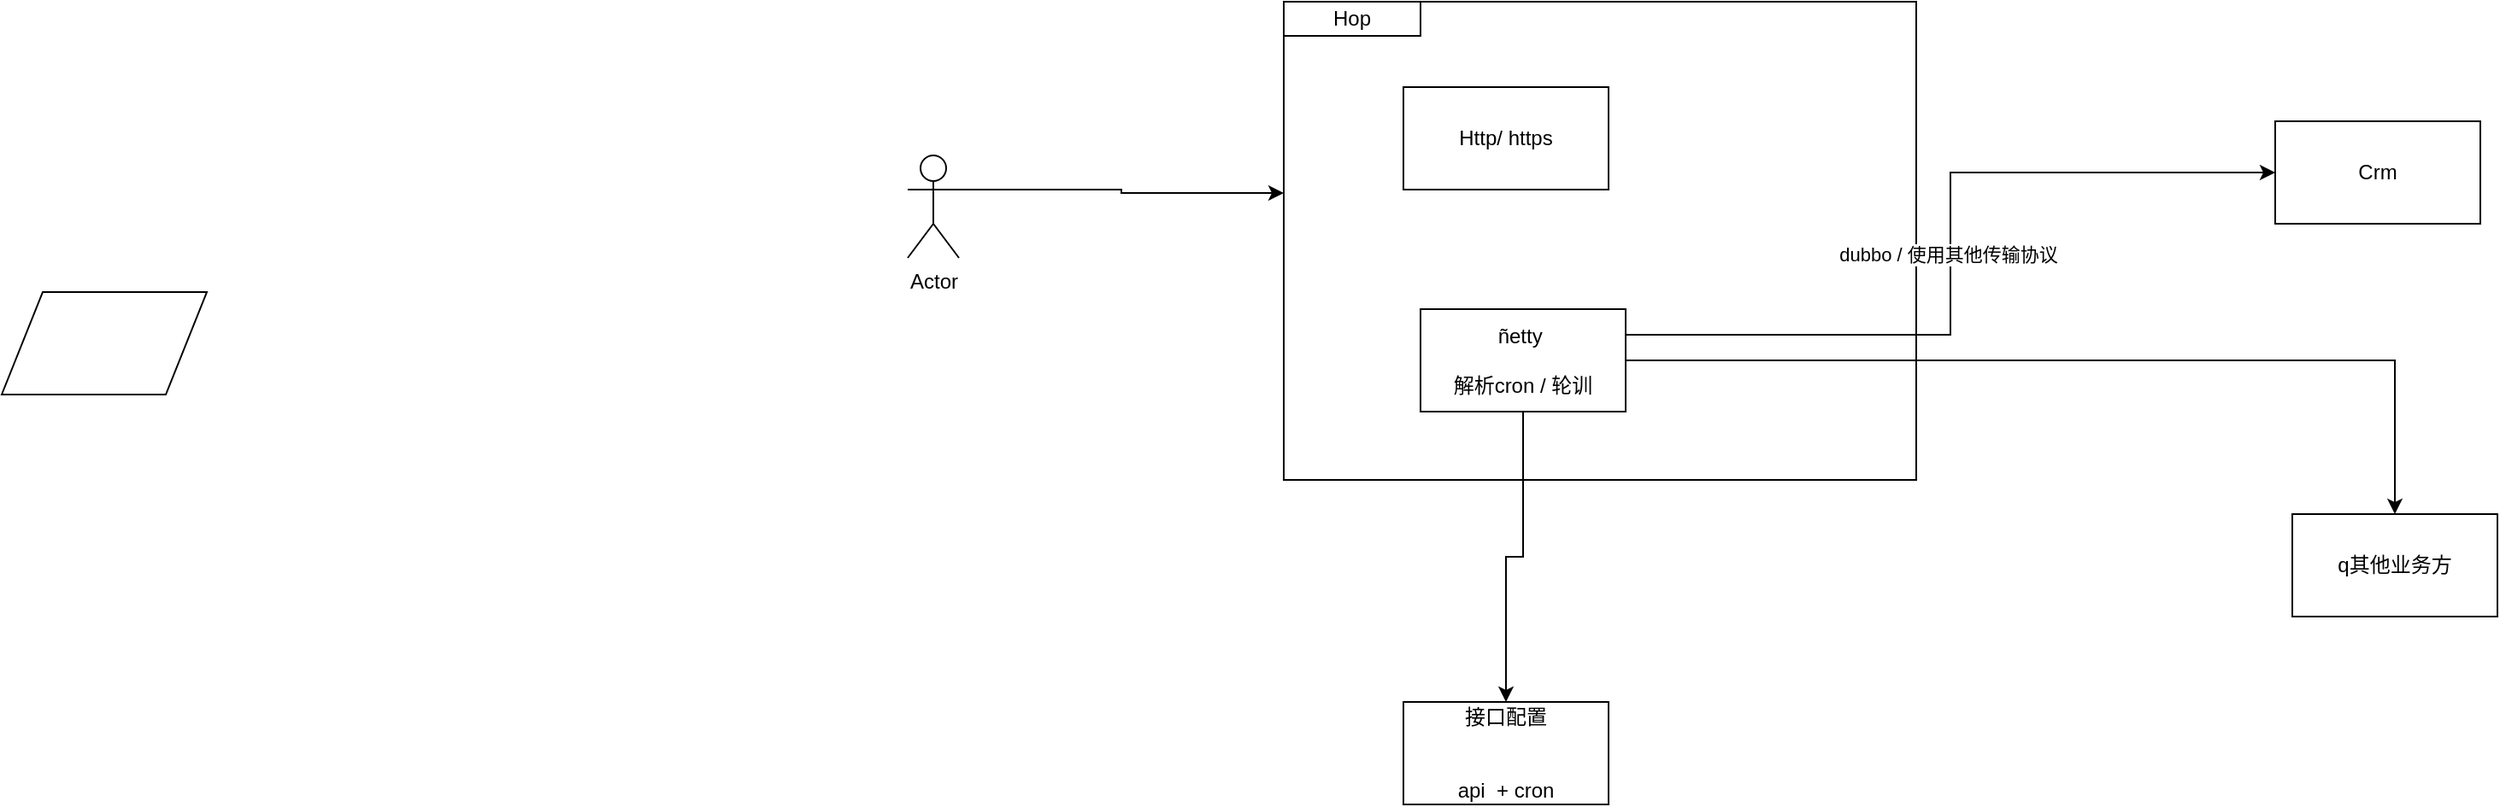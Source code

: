 <mxfile version="13.1.1" type="github">
  <diagram id="Sizv53GJ1CMU2iI6ObW9" name="第 1 页">
    <mxGraphModel dx="2013" dy="661" grid="1" gridSize="10" guides="1" tooltips="1" connect="1" arrows="1" fold="1" page="1" pageScale="1" pageWidth="827" pageHeight="1169" math="0" shadow="0">
      <root>
        <mxCell id="0" />
        <mxCell id="1" parent="0" />
        <mxCell id="OAHqP6vCe_XgRA56QOmc-1" value="" style="rounded=0;whiteSpace=wrap;html=1;" parent="1" vertex="1">
          <mxGeometry x="80" y="100" width="370" height="280" as="geometry" />
        </mxCell>
        <mxCell id="OAHqP6vCe_XgRA56QOmc-2" value="&lt;font style=&quot;vertical-align: inherit&quot;&gt;&lt;font style=&quot;vertical-align: inherit&quot;&gt;Http/ https&lt;/font&gt;&lt;/font&gt;" style="rounded=0;whiteSpace=wrap;html=1;" parent="1" vertex="1">
          <mxGeometry x="150" y="150" width="120" height="60" as="geometry" />
        </mxCell>
        <mxCell id="OAHqP6vCe_XgRA56QOmc-6" style="edgeStyle=orthogonalEdgeStyle;rounded=0;orthogonalLoop=1;jettySize=auto;html=1;exitX=0.5;exitY=1;exitDx=0;exitDy=0;" parent="1" source="OAHqP6vCe_XgRA56QOmc-3" target="OAHqP6vCe_XgRA56QOmc-4" edge="1">
          <mxGeometry relative="1" as="geometry" />
        </mxCell>
        <mxCell id="OAHqP6vCe_XgRA56QOmc-7" value="&lt;font style=&quot;vertical-align: inherit&quot;&gt;&lt;font style=&quot;vertical-align: inherit&quot;&gt;dubbo / 使用其他传输协议&amp;nbsp;&lt;/font&gt;&lt;/font&gt;" style="edgeStyle=orthogonalEdgeStyle;rounded=0;orthogonalLoop=1;jettySize=auto;html=1;exitX=1;exitY=0.25;exitDx=0;exitDy=0;entryX=0;entryY=0.5;entryDx=0;entryDy=0;" parent="1" source="OAHqP6vCe_XgRA56QOmc-3" target="OAHqP6vCe_XgRA56QOmc-5" edge="1">
          <mxGeometry relative="1" as="geometry" />
        </mxCell>
        <mxCell id="OAHqP6vCe_XgRA56QOmc-9" style="edgeStyle=orthogonalEdgeStyle;rounded=0;orthogonalLoop=1;jettySize=auto;html=1;exitX=1;exitY=0.5;exitDx=0;exitDy=0;" parent="1" source="OAHqP6vCe_XgRA56QOmc-3" target="OAHqP6vCe_XgRA56QOmc-8" edge="1">
          <mxGeometry relative="1" as="geometry" />
        </mxCell>
        <mxCell id="OAHqP6vCe_XgRA56QOmc-3" value="&lt;font style=&quot;vertical-align: inherit&quot;&gt;&lt;font style=&quot;vertical-align: inherit&quot;&gt;ñetty&amp;nbsp;&lt;br&gt;&lt;br&gt;解析cron / 轮训&lt;br&gt;&lt;/font&gt;&lt;/font&gt;" style="rounded=0;whiteSpace=wrap;html=1;" parent="1" vertex="1">
          <mxGeometry x="160" y="280" width="120" height="60" as="geometry" />
        </mxCell>
        <mxCell id="OAHqP6vCe_XgRA56QOmc-4" value="&lt;font style=&quot;vertical-align: inherit&quot;&gt;&lt;font style=&quot;vertical-align: inherit&quot;&gt;&lt;font style=&quot;vertical-align: inherit&quot;&gt;&lt;font style=&quot;vertical-align: inherit&quot;&gt;接口配置&lt;br&gt;&lt;br&gt;&lt;br&gt;api&amp;nbsp; + cron&lt;br&gt;&lt;/font&gt;&lt;/font&gt;&lt;/font&gt;&lt;/font&gt;" style="rounded=0;whiteSpace=wrap;html=1;" parent="1" vertex="1">
          <mxGeometry x="150" y="510" width="120" height="60" as="geometry" />
        </mxCell>
        <mxCell id="OAHqP6vCe_XgRA56QOmc-5" value="&lt;font style=&quot;vertical-align: inherit&quot;&gt;&lt;font style=&quot;vertical-align: inherit&quot;&gt;Crm&lt;/font&gt;&lt;/font&gt;" style="rounded=0;whiteSpace=wrap;html=1;" parent="1" vertex="1">
          <mxGeometry x="660" y="170" width="120" height="60" as="geometry" />
        </mxCell>
        <mxCell id="OAHqP6vCe_XgRA56QOmc-8" value="&lt;font style=&quot;vertical-align: inherit&quot;&gt;&lt;font style=&quot;vertical-align: inherit&quot;&gt;q其他业务方&lt;/font&gt;&lt;/font&gt;" style="rounded=0;whiteSpace=wrap;html=1;" parent="1" vertex="1">
          <mxGeometry x="670" y="400" width="120" height="60" as="geometry" />
        </mxCell>
        <mxCell id="OAHqP6vCe_XgRA56QOmc-11" style="edgeStyle=orthogonalEdgeStyle;rounded=0;orthogonalLoop=1;jettySize=auto;html=1;exitX=1;exitY=0.333;exitDx=0;exitDy=0;exitPerimeter=0;entryX=0;entryY=0.4;entryDx=0;entryDy=0;entryPerimeter=0;" parent="1" source="OAHqP6vCe_XgRA56QOmc-10" target="OAHqP6vCe_XgRA56QOmc-1" edge="1">
          <mxGeometry relative="1" as="geometry" />
        </mxCell>
        <mxCell id="OAHqP6vCe_XgRA56QOmc-10" value="Actor" style="shape=umlActor;verticalLabelPosition=bottom;labelBackgroundColor=#ffffff;verticalAlign=top;html=1;outlineConnect=0;" parent="1" vertex="1">
          <mxGeometry x="-140" y="190" width="30" height="60" as="geometry" />
        </mxCell>
        <mxCell id="OAHqP6vCe_XgRA56QOmc-13" value="&lt;font style=&quot;vertical-align: inherit&quot;&gt;&lt;font style=&quot;vertical-align: inherit&quot;&gt;Hop&lt;/font&gt;&lt;/font&gt;" style="rounded=0;whiteSpace=wrap;html=1;" parent="1" vertex="1">
          <mxGeometry x="80" y="100" width="80" height="20" as="geometry" />
        </mxCell>
        <mxCell id="Zl8wqpDbjmQLM3hSdraK-1" value="" style="shape=parallelogram;perimeter=parallelogramPerimeter;whiteSpace=wrap;html=1;" vertex="1" parent="1">
          <mxGeometry x="-670" y="270" width="120" height="60" as="geometry" />
        </mxCell>
      </root>
    </mxGraphModel>
  </diagram>
</mxfile>
